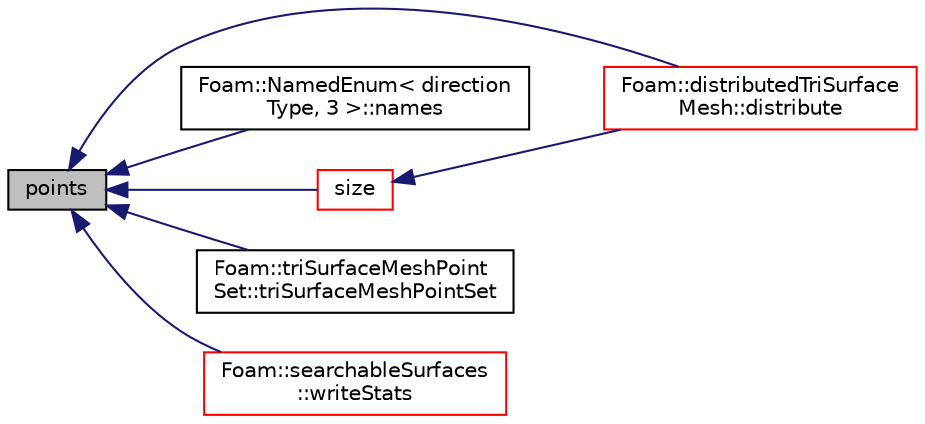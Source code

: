 digraph "points"
{
  bgcolor="transparent";
  edge [fontname="Helvetica",fontsize="10",labelfontname="Helvetica",labelfontsize="10"];
  node [fontname="Helvetica",fontsize="10",shape=record];
  rankdir="LR";
  Node1648 [label="points",height=0.2,width=0.4,color="black", fillcolor="grey75", style="filled", fontcolor="black"];
  Node1648 -> Node1649 [dir="back",color="midnightblue",fontsize="10",style="solid",fontname="Helvetica"];
  Node1649 [label="Foam::distributedTriSurface\lMesh::distribute",height=0.2,width=0.4,color="red",URL="$a29993.html#a30b981a389a43e4853d4dec45e4e5edb",tooltip="Set bounds of surface. Bounds currently set as list of. "];
  Node1648 -> Node1659 [dir="back",color="midnightblue",fontsize="10",style="solid",fontname="Helvetica"];
  Node1659 [label="Foam::NamedEnum\< direction\lType, 3 \>::names",height=0.2,width=0.4,color="black",URL="$a27113.html#a7350da3a0edd92cd11e6c479c9967dc8"];
  Node1648 -> Node1660 [dir="back",color="midnightblue",fontsize="10",style="solid",fontname="Helvetica"];
  Node1660 [label="size",height=0.2,width=0.4,color="red",URL="$a26393.html#a03bc1200aac252c4d3e18657d700b71c",tooltip="Range of local indices that can be returned. "];
  Node1660 -> Node1649 [dir="back",color="midnightblue",fontsize="10",style="solid",fontname="Helvetica"];
  Node1648 -> Node1664 [dir="back",color="midnightblue",fontsize="10",style="solid",fontname="Helvetica"];
  Node1664 [label="Foam::triSurfaceMeshPoint\lSet::triSurfaceMeshPointSet",height=0.2,width=0.4,color="black",URL="$a30609.html#a7946bec146a05b6d03220861af81d72a",tooltip="Construct from dictionary. "];
  Node1648 -> Node1665 [dir="back",color="midnightblue",fontsize="10",style="solid",fontname="Helvetica"];
  Node1665 [label="Foam::searchableSurfaces\l::writeStats",height=0.2,width=0.4,color="red",URL="$a26381.html#a9dd03ce1c730a8e2cd76aa6ce7937c88",tooltip="Write some stats. "];
}
